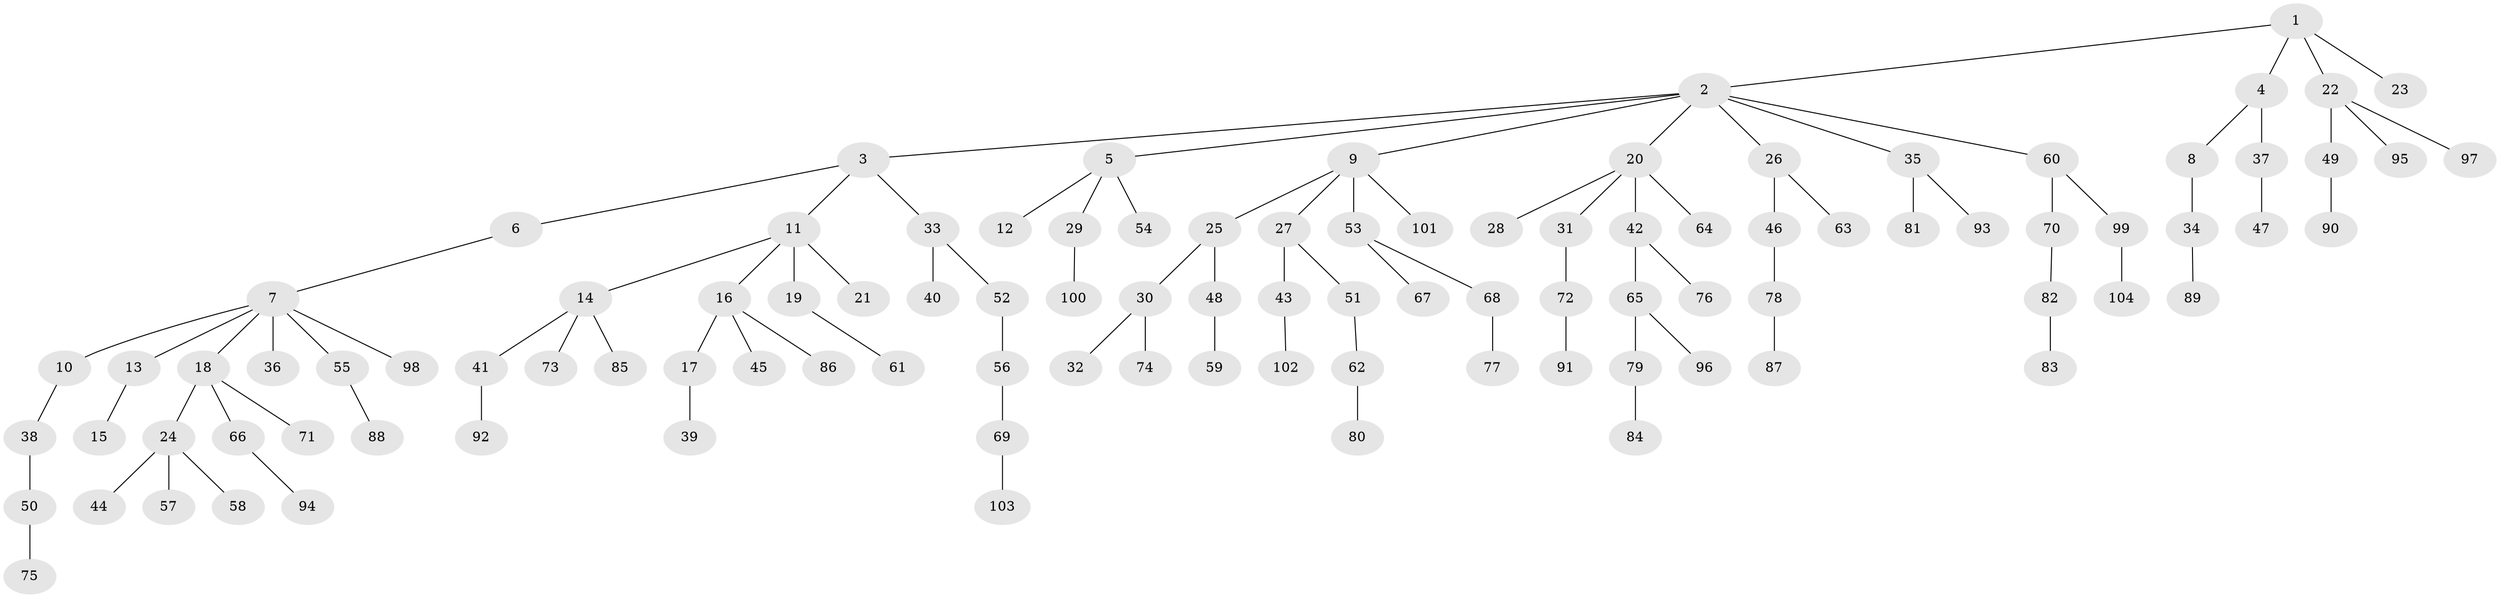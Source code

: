 // coarse degree distribution, {4: 0.06944444444444445, 9: 0.013888888888888888, 3: 0.125, 2: 0.2638888888888889, 7: 0.013888888888888888, 5: 0.013888888888888888, 1: 0.5}
// Generated by graph-tools (version 1.1) at 2025/52/02/27/25 19:52:11]
// undirected, 104 vertices, 103 edges
graph export_dot {
graph [start="1"]
  node [color=gray90,style=filled];
  1;
  2;
  3;
  4;
  5;
  6;
  7;
  8;
  9;
  10;
  11;
  12;
  13;
  14;
  15;
  16;
  17;
  18;
  19;
  20;
  21;
  22;
  23;
  24;
  25;
  26;
  27;
  28;
  29;
  30;
  31;
  32;
  33;
  34;
  35;
  36;
  37;
  38;
  39;
  40;
  41;
  42;
  43;
  44;
  45;
  46;
  47;
  48;
  49;
  50;
  51;
  52;
  53;
  54;
  55;
  56;
  57;
  58;
  59;
  60;
  61;
  62;
  63;
  64;
  65;
  66;
  67;
  68;
  69;
  70;
  71;
  72;
  73;
  74;
  75;
  76;
  77;
  78;
  79;
  80;
  81;
  82;
  83;
  84;
  85;
  86;
  87;
  88;
  89;
  90;
  91;
  92;
  93;
  94;
  95;
  96;
  97;
  98;
  99;
  100;
  101;
  102;
  103;
  104;
  1 -- 2;
  1 -- 4;
  1 -- 22;
  1 -- 23;
  2 -- 3;
  2 -- 5;
  2 -- 9;
  2 -- 20;
  2 -- 26;
  2 -- 35;
  2 -- 60;
  3 -- 6;
  3 -- 11;
  3 -- 33;
  4 -- 8;
  4 -- 37;
  5 -- 12;
  5 -- 29;
  5 -- 54;
  6 -- 7;
  7 -- 10;
  7 -- 13;
  7 -- 18;
  7 -- 36;
  7 -- 55;
  7 -- 98;
  8 -- 34;
  9 -- 25;
  9 -- 27;
  9 -- 53;
  9 -- 101;
  10 -- 38;
  11 -- 14;
  11 -- 16;
  11 -- 19;
  11 -- 21;
  13 -- 15;
  14 -- 41;
  14 -- 73;
  14 -- 85;
  16 -- 17;
  16 -- 45;
  16 -- 86;
  17 -- 39;
  18 -- 24;
  18 -- 66;
  18 -- 71;
  19 -- 61;
  20 -- 28;
  20 -- 31;
  20 -- 42;
  20 -- 64;
  22 -- 49;
  22 -- 95;
  22 -- 97;
  24 -- 44;
  24 -- 57;
  24 -- 58;
  25 -- 30;
  25 -- 48;
  26 -- 46;
  26 -- 63;
  27 -- 43;
  27 -- 51;
  29 -- 100;
  30 -- 32;
  30 -- 74;
  31 -- 72;
  33 -- 40;
  33 -- 52;
  34 -- 89;
  35 -- 81;
  35 -- 93;
  37 -- 47;
  38 -- 50;
  41 -- 92;
  42 -- 65;
  42 -- 76;
  43 -- 102;
  46 -- 78;
  48 -- 59;
  49 -- 90;
  50 -- 75;
  51 -- 62;
  52 -- 56;
  53 -- 67;
  53 -- 68;
  55 -- 88;
  56 -- 69;
  60 -- 70;
  60 -- 99;
  62 -- 80;
  65 -- 79;
  65 -- 96;
  66 -- 94;
  68 -- 77;
  69 -- 103;
  70 -- 82;
  72 -- 91;
  78 -- 87;
  79 -- 84;
  82 -- 83;
  99 -- 104;
}
